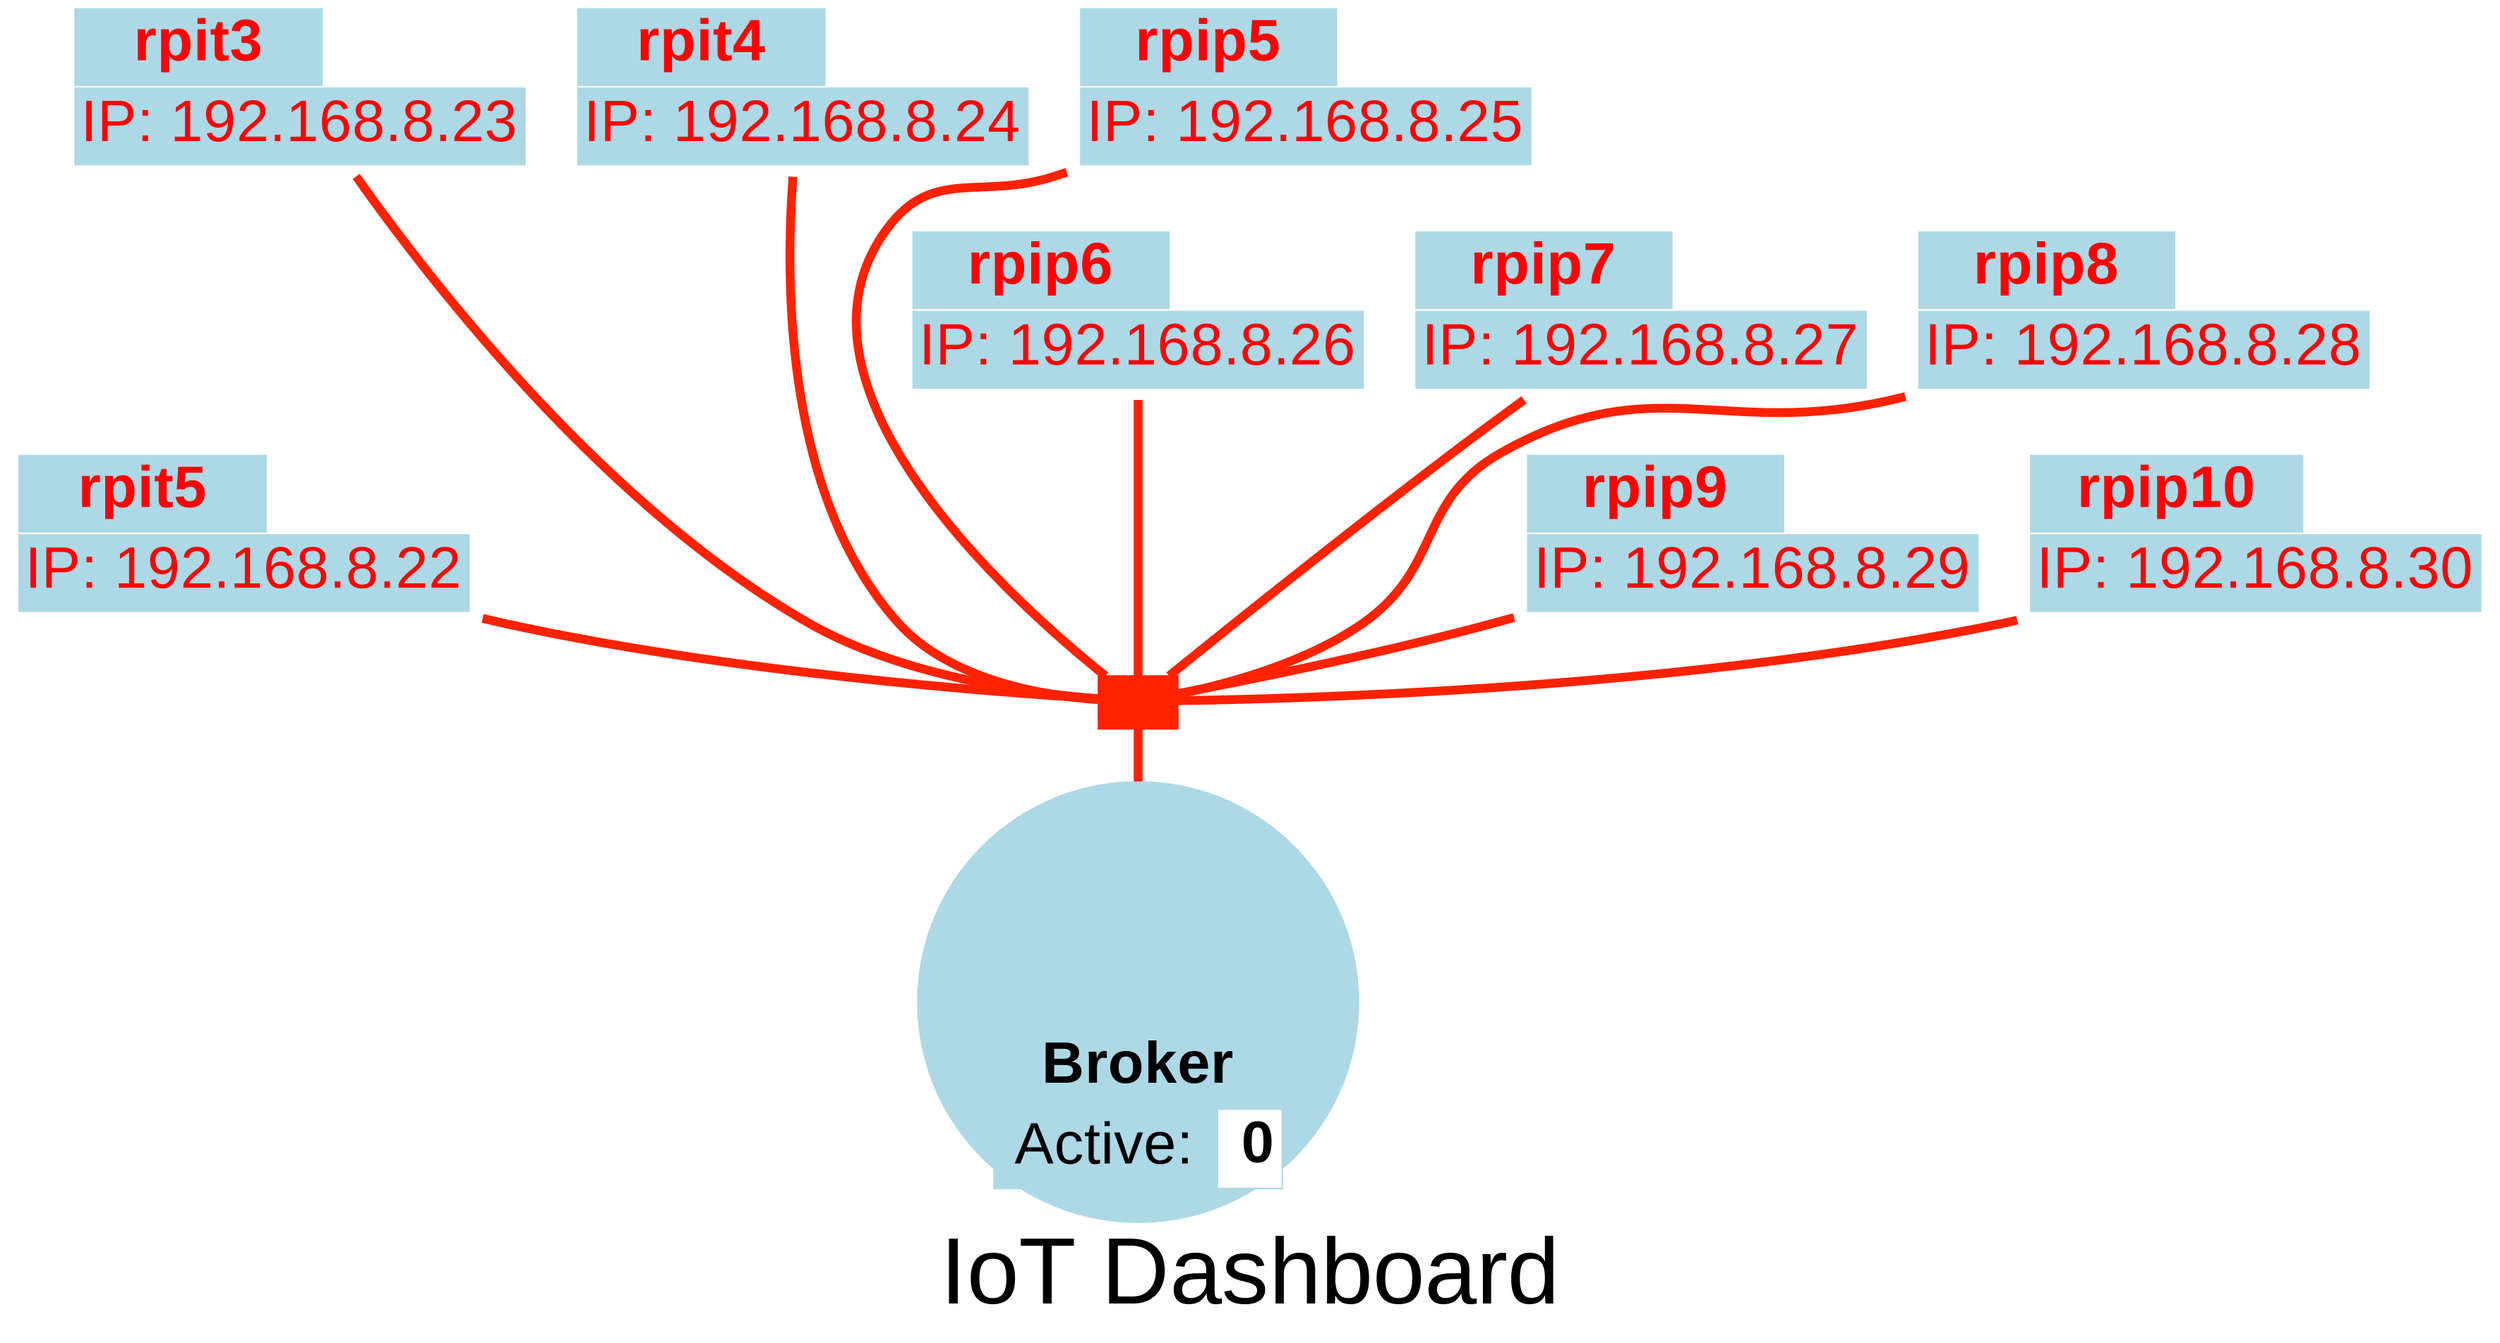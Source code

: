 # -*- graphviz-dot -*-


graph demotopo {


  label="IoT Dashboard";
  fontname="Arial";
  fontsize=64;
  //rankdir=LR;

  node [
    shape=box,
    fontname="Arial",
    fontsize=40,
    style=filled,
    color="#d3edea"
  ];
  //splines="compound";

  // BEGIN Generated by ./genDotNodes.pl on Mon Dec 26 00:08:05 MST 2016

  rpit5 [ label=<
            <table border="0" cellborder="1" cellspacing="0" cellpadding="4">
            <tr>
	      <td bgcolor="lightblue" colspan="2"><b>rpit5</b></td>
	      <td bgcolor="white">&nbsp;</td>
	      <td bgcolor="white">&nbsp;</td>
	      <td bgcolor="white">&nbsp;</td>
            </tr>
            <tr>
              <td bgcolor="lightblue" align="left" colspan="5">IP: 192.168.8.22</td>
            </tr>
            </table>
            > id=rpit5 shape=box image="img/rpibp.svg" fontcolor=red labelloc=t color="#ffffff"];
  rpit3 [ label=<
            <table border="0" cellborder="1" cellspacing="0" cellpadding="4">
            <tr>
	      <td bgcolor="lightblue" colspan="2"><b>rpit3</b></td>
	      <td bgcolor="white">&nbsp;</td>
	      <td bgcolor="white">&nbsp;</td>
	      <td bgcolor="white">&nbsp;</td>
            </tr>
            <tr>
              <td bgcolor="lightblue" align="left" colspan="5">IP: 192.168.8.23</td>
            </tr>
            </table>
            > id=rpit3 shape=box image="img/rpibp.svg" fontcolor=red labelloc=t color="#ffffff"];
  rpit4 [ label=<
            <table border="0" cellborder="1" cellspacing="0" cellpadding="4">
            <tr>
	      <td bgcolor="lightblue" colspan="2"><b>rpit4</b></td>
	      <td bgcolor="white">&nbsp;</td>
	      <td bgcolor="white">&nbsp;</td>
	      <td bgcolor="white">&nbsp;</td>
            </tr>
            <tr>
              <td bgcolor="lightblue" align="left" colspan="5">IP: 192.168.8.24</td>
            </tr>
            </table>
            > id=rpit4 shape=box image="img/rpibp.svg" fontcolor=red labelloc=t color="#ffffff"];
  rpip5 [ label=<
            <table border="0" cellborder="1" cellspacing="0" cellpadding="4">
            <tr>
	      <td bgcolor="lightblue" colspan="2"><b>rpip5</b></td>
	      <td bgcolor="white">&nbsp;</td>
	      <td bgcolor="white">&nbsp;</td>
	      <td bgcolor="white">&nbsp;</td>
            </tr>
            <tr>
              <td bgcolor="lightblue" align="left" colspan="5">IP: 192.168.8.25</td>
            </tr>
            </table>
            > id=rpip5 shape=box image="img/rpibp.svg" fontcolor=red labelloc=t color="#ffffff"];
  rpip6 [ label=<
            <table border="0" cellborder="1" cellspacing="0" cellpadding="4">
            <tr>
	      <td bgcolor="lightblue" colspan="2"><b>rpip6</b></td>
	      <td bgcolor="white">&nbsp;</td>
	      <td bgcolor="white">&nbsp;</td>
	      <td bgcolor="white">&nbsp;</td>
            </tr>
            <tr>
              <td bgcolor="lightblue" align="left" colspan="5">IP: 192.168.8.26</td>
            </tr>
            </table>
            > id=rpip6 shape=box image="img/rpibp.svg" fontcolor=red labelloc=t color="#ffffff"];
  rpip7 [ label=<
            <table border="0" cellborder="1" cellspacing="0" cellpadding="4">
            <tr>
	      <td bgcolor="lightblue" colspan="2"><b>rpip7</b></td>
	      <td bgcolor="white">&nbsp;</td>
	      <td bgcolor="white">&nbsp;</td>
	      <td bgcolor="white">&nbsp;</td>
            </tr>
            <tr>
              <td bgcolor="lightblue" align="left" colspan="5">IP: 192.168.8.27</td>
            </tr>
            </table>
            > id=rpip7 shape=box image="img/rpibp.svg" fontcolor=red labelloc=t color="#ffffff"];
  rpip8 [ label=<
            <table border="0" cellborder="1" cellspacing="0" cellpadding="4">
            <tr>
	      <td bgcolor="lightblue" colspan="2"><b>rpip8</b></td>
	      <td bgcolor="white">&nbsp;</td>
	      <td bgcolor="white">&nbsp;</td>
	      <td bgcolor="white">&nbsp;</td>
            </tr>
            <tr>
              <td bgcolor="lightblue" align="left" colspan="5">IP: 192.168.8.28</td>
            </tr>
            </table>
            > id=rpip8 shape=box image="img/rpibp.svg" fontcolor=red labelloc=t color="#ffffff"];
  rpip9 [ label=<
            <table border="0" cellborder="1" cellspacing="0" cellpadding="4">
            <tr>
	      <td bgcolor="lightblue" colspan="2"><b>rpip9</b></td>
	      <td bgcolor="white">&nbsp;</td>
	      <td bgcolor="white">&nbsp;</td>
	      <td bgcolor="white">&nbsp;</td>
            </tr>
            <tr>
              <td bgcolor="lightblue" align="left" colspan="5">IP: 192.168.8.29</td>
            </tr>
            </table>
            > id=rpip9 shape=box image="img/rpibp.svg" fontcolor=red labelloc=t color="#ffffff"];
  rpip10 [ label=<
            <table border="0" cellborder="1" cellspacing="0" cellpadding="4">
            <tr>
	      <td bgcolor="lightblue" colspan="2"><b>rpip10</b></td>
	      <td bgcolor="white">&nbsp;</td>
	      <td bgcolor="white">&nbsp;</td>
	      <td bgcolor="white">&nbsp;</td>
            </tr>
            <tr>
              <td bgcolor="lightblue" align="left" colspan="5">IP: 192.168.8.30</td>
            </tr>
            </table>
            > id=rpip10 shape=box image="img/rpibp.svg" fontcolor=red labelloc=t color="#ffffff"];

  // END Generated by ./genDotNodes.pl



  network [ label="" color="#ff2200" ];

  broker [ label=<
            <table border="0" cellborder="1" cellspacing="0" cellpadding="4">
            <tr>
	      <td bgcolor="lightblue" colspan="2"><b>Broker</b></td>
            </tr>
            <tr>
              <td bgcolor="lightblue" align="left"> Active: </td>
	      <td bgcolor="#ffffff" align="right"><b> 0</b></td>
            </tr>
            </table>
            > id="broker" shape=circle image="img/servers.png" labelloc=b color="lightblue" ];

//  cloud  [ label="The Internet" id="cloud"  shape=circle image="img/cloud.png"   labelloc=b color="#ffffff"]

  {
	  rank = same;
	  rpit3;
	  rpit4;
	  rpip5;
  }

  {
	  rank = same;
	  rpip6;
	  rpip7;
	  rpip8;
  }

  {
	  rank = same;
	  rpip9;
	  rpip10;
  }

  {
  	  rank = same;
  	  //rpit5;
  	  broker;
  	  // cloud;

  }



  // broker -- cloud    [color="#0022ff" weight=1 penwidth=6  minlen=5];
  network -- broker  [color="#ff2200" weight=1 penwidth=6 ];

  rpit3               -- network  [id="rpit3_to_network" color="#ff2200" weight=1 penwidth=6 minlen=3 ] ;
  rpit4               -- network  [id="rpit4_to_network" color="#ff2200" weight=1 penwidth=6];
  rpip5               -- network  [id="rpip5_to_network" color="#ff2200" weight=1 penwidth=6];
  rpip6               -- network  [id="rpip6_to_network" color="#ff2200" weight=1 penwidth=6];

  rpip7               -- network  [id="rpip7_to_network" color="#ff2200" weight=1 penwidth=6 minlen=2];
  rpip8               -- network  [id="rpip8_to_network" color="#ff2200" weight=1 penwidth=6];

  rpip9               -- network  [id="rpip9_to_network" color="#ff2200" weight=1 penwidth=6 minlen=1];

  rpip10              -- network  [id="rpip10_to_network" color="#ff2200" weight=1 penwidth=6];

  rpit5               -- network  [id="rpit5_to_network" color="#ff2200" weight=1 penwidth=6];

}

